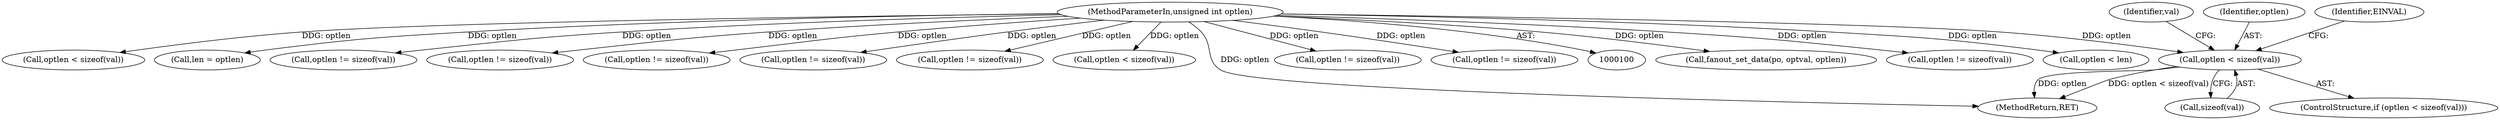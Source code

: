 digraph "0_linux_84ac7260236a49c79eede91617700174c2c19b0c_0@API" {
"1000504" [label="(Call,optlen < sizeof(val))"];
"1000105" [label="(MethodParameterIn,unsigned int optlen)"];
"1000599" [label="(Call,fanout_set_data(po, optval, optlen))"];
"1000279" [label="(Call,optlen != sizeof(val))"];
"1000220" [label="(Call,optlen < len)"];
"1000420" [label="(Call,optlen < sizeof(val))"];
"1000134" [label="(Call,len = optlen)"];
"1000514" [label="(Identifier,val)"];
"1000534" [label="(Call,optlen != sizeof(val))"];
"1000503" [label="(ControlStructure,if (optlen < sizeof(val)))"];
"1000105" [label="(MethodParameterIn,unsigned int optlen)"];
"1000505" [label="(Identifier,optlen)"];
"1000250" [label="(Call,optlen != sizeof(val))"];
"1000510" [label="(Identifier,EINVAL)"];
"1000375" [label="(Call,optlen != sizeof(val))"];
"1000332" [label="(Call,optlen != sizeof(val))"];
"1000607" [label="(Call,optlen != sizeof(val))"];
"1000450" [label="(Call,optlen < sizeof(val))"];
"1000504" [label="(Call,optlen < sizeof(val))"];
"1000683" [label="(MethodReturn,RET)"];
"1000506" [label="(Call,sizeof(val))"];
"1000562" [label="(Call,optlen != sizeof(val))"];
"1000652" [label="(Call,optlen != sizeof(val))"];
"1000504" -> "1000503"  [label="AST: "];
"1000504" -> "1000506"  [label="CFG: "];
"1000505" -> "1000504"  [label="AST: "];
"1000506" -> "1000504"  [label="AST: "];
"1000510" -> "1000504"  [label="CFG: "];
"1000514" -> "1000504"  [label="CFG: "];
"1000504" -> "1000683"  [label="DDG: optlen"];
"1000504" -> "1000683"  [label="DDG: optlen < sizeof(val)"];
"1000105" -> "1000504"  [label="DDG: optlen"];
"1000105" -> "1000100"  [label="AST: "];
"1000105" -> "1000683"  [label="DDG: optlen"];
"1000105" -> "1000134"  [label="DDG: optlen"];
"1000105" -> "1000220"  [label="DDG: optlen"];
"1000105" -> "1000250"  [label="DDG: optlen"];
"1000105" -> "1000279"  [label="DDG: optlen"];
"1000105" -> "1000332"  [label="DDG: optlen"];
"1000105" -> "1000375"  [label="DDG: optlen"];
"1000105" -> "1000420"  [label="DDG: optlen"];
"1000105" -> "1000450"  [label="DDG: optlen"];
"1000105" -> "1000534"  [label="DDG: optlen"];
"1000105" -> "1000562"  [label="DDG: optlen"];
"1000105" -> "1000599"  [label="DDG: optlen"];
"1000105" -> "1000607"  [label="DDG: optlen"];
"1000105" -> "1000652"  [label="DDG: optlen"];
}
